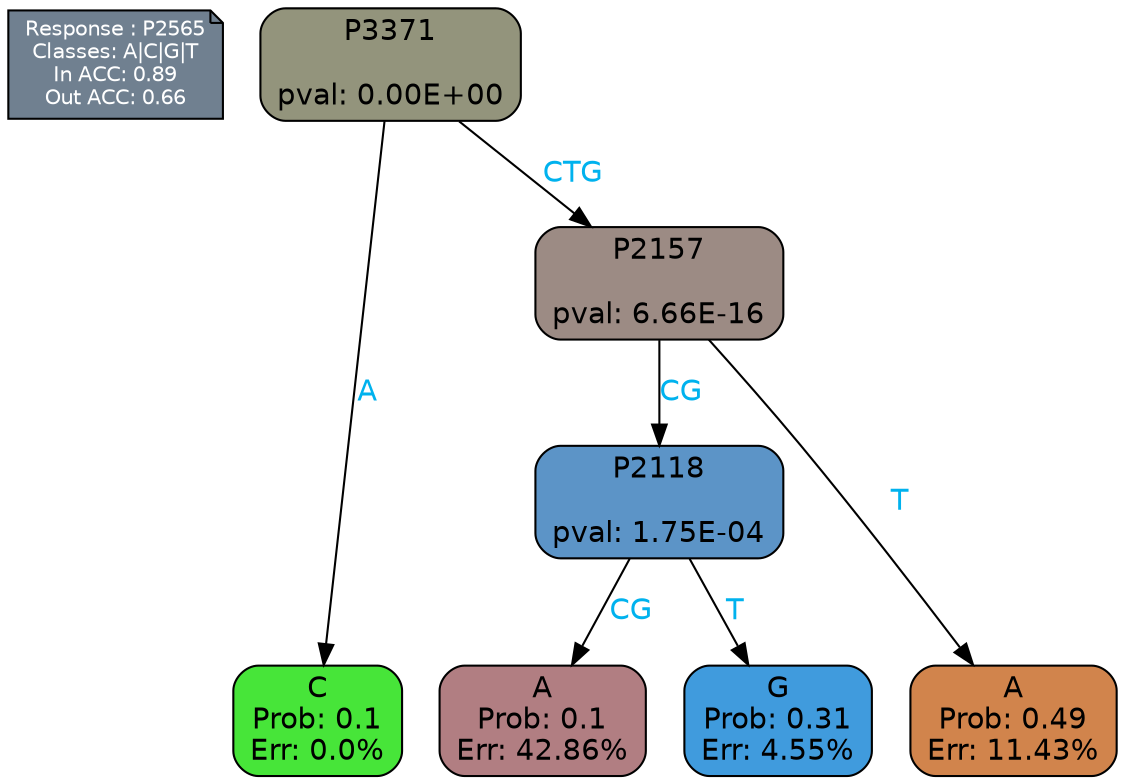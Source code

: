 digraph Tree {
node [shape=box, style="filled, rounded", color="black", fontname=helvetica] ;
graph [ranksep=equally, splines=polylines, bgcolor=transparent, dpi=600] ;
edge [fontname=helvetica] ;
LEGEND [label="Response : P2565
Classes: A|C|G|T
In ACC: 0.89
Out ACC: 0.66
",shape=note,align=left,style=filled,fillcolor="slategray",fontcolor="white",fontsize=10];1 [label="P3371

pval: 0.00E+00", fillcolor="#93947c"] ;
2 [label="C
Prob: 0.1
Err: 0.0%", fillcolor="#47e539"] ;
3 [label="P2157

pval: 6.66E-16", fillcolor="#9c8b84"] ;
4 [label="P2118

pval: 1.75E-04", fillcolor="#5c94c7"] ;
5 [label="A
Prob: 0.1
Err: 42.86%", fillcolor="#b17e82"] ;
6 [label="G
Prob: 0.31
Err: 4.55%", fillcolor="#409bdd"] ;
7 [label="A
Prob: 0.49
Err: 11.43%", fillcolor="#d1844c"] ;
1 -> 2 [label="A",fontcolor=deepskyblue2] ;
1 -> 3 [label="CTG",fontcolor=deepskyblue2] ;
3 -> 4 [label="CG",fontcolor=deepskyblue2] ;
3 -> 7 [label="T",fontcolor=deepskyblue2] ;
4 -> 5 [label="CG",fontcolor=deepskyblue2] ;
4 -> 6 [label="T",fontcolor=deepskyblue2] ;
{rank = same; 2;5;6;7;}{rank = same; LEGEND;1;}}